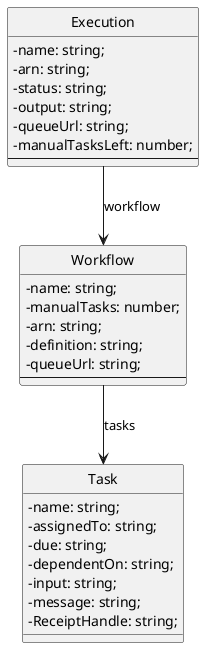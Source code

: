 @startuml

skinparam {
    Style strictuml
    RoundCorner 5
    ' use characters instead of icons for showing visibility
    ClassAttributeIconSize 0
    Database {
	' the default border no longer matches the normal colours (bug?), so fix this
	BorderColor #A80036
    }
    Sequence {
	' make activations yellow too
	LifeLineBackgroundColor #FDFDCD

	' make stereotypes less ugly
	Stereotype {
		Font {
			Size 11
			Style plain
		}
	}
    }
}
 
class "Workflow" as workflow {
    -name: string;
    -manualTasks: number;
    -arn: string;
    -definition: string;
    -queueUrl: string;
  --
}

class "Execution" as execution {
    -name: string;
    -arn: string;
    -status: string;
    -output: string;
    -queueUrl: string;
    -manualTasksLeft: number;
  --
}

class "Task" as task {
    -name: string;
    -assignedTo: string;
    -due: string;
    -dependentOn: string;
    -input: string;
    -message: string;
    -ReceiptHandle: string;
}

workflow --> task : tasks
execution --> workflow : workflow

@enduml

